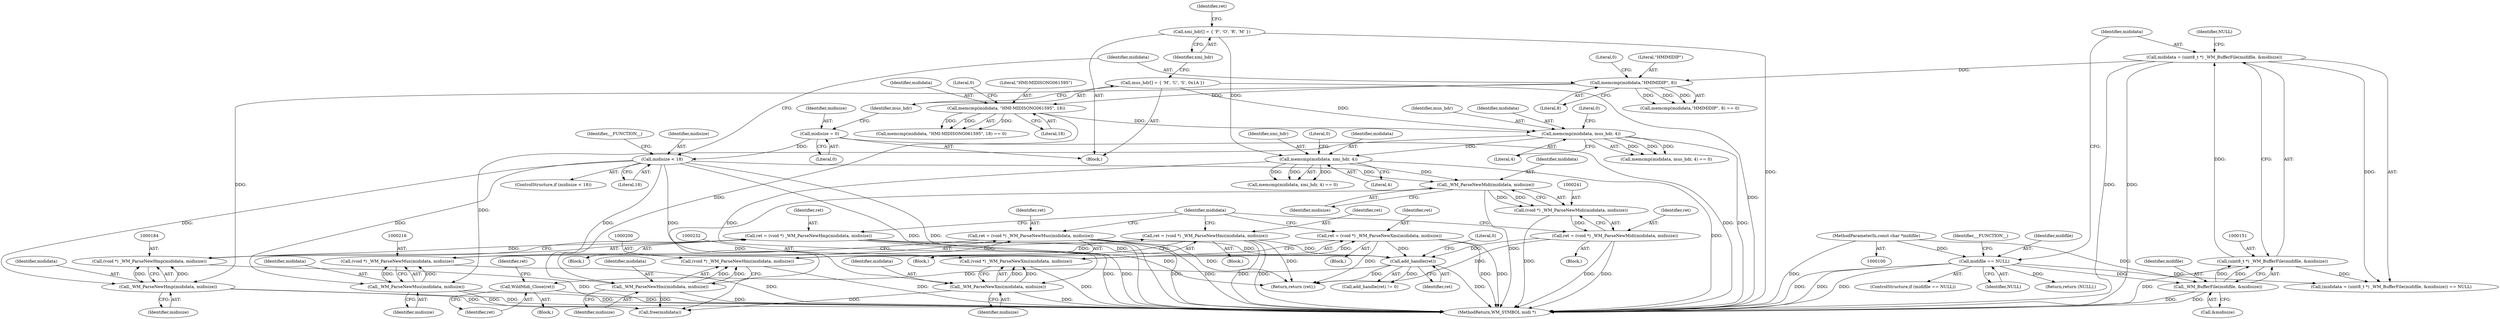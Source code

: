 digraph "0_wildmidi_814f31d8eceda8401eb812fc2e94ed143fdad0ab@pointer" {
"1000256" [label="(Call,WildMidi_Close(ret))"];
"1000252" [label="(Call,add_handle(ret))"];
"1000181" [label="(Call,ret = (void *) _WM_ParseNewHmp(mididata, midisize))"];
"1000183" [label="(Call,(void *) _WM_ParseNewHmp(mididata, midisize))"];
"1000185" [label="(Call,_WM_ParseNewHmp(mididata, midisize))"];
"1000175" [label="(Call,memcmp(mididata,\"HMIMIDIP\", 8))"];
"1000148" [label="(Call,mididata = (uint8_t *) _WM_BufferFile(midifile, &midisize))"];
"1000150" [label="(Call,(uint8_t *) _WM_BufferFile(midifile, &midisize))"];
"1000152" [label="(Call,_WM_BufferFile(midifile, &midisize))"];
"1000134" [label="(Call,midifile == NULL)"];
"1000101" [label="(MethodParameterIn,const char *midifile)"];
"1000161" [label="(Call,midisize < 18)"];
"1000108" [label="(Call,midisize = 0)"];
"1000238" [label="(Call,ret = (void *) _WM_ParseNewMidi(mididata, midisize))"];
"1000240" [label="(Call,(void *) _WM_ParseNewMidi(mididata, midisize))"];
"1000242" [label="(Call,_WM_ParseNewMidi(mididata, midisize))"];
"1000223" [label="(Call,memcmp(mididata, xmi_hdr, 4))"];
"1000207" [label="(Call,memcmp(mididata, mus_hdr, 4))"];
"1000191" [label="(Call,memcmp(mididata, \"HMI-MIDISONG061595\", 18))"];
"1000112" [label="(Call,mus_hdr[] = { 'M', 'U', 'S', 0x1A })"];
"1000115" [label="(Call,xmi_hdr[] = { 'F', 'O', 'R', 'M' })"];
"1000213" [label="(Call,ret = (void *) _WM_ParseNewMus(mididata, midisize))"];
"1000215" [label="(Call,(void *) _WM_ParseNewMus(mididata, midisize))"];
"1000217" [label="(Call,_WM_ParseNewMus(mididata, midisize))"];
"1000229" [label="(Call,ret = (void *) _WM_ParseNewXmi(mididata, midisize))"];
"1000231" [label="(Call,(void *) _WM_ParseNewXmi(mididata, midisize))"];
"1000233" [label="(Call,_WM_ParseNewXmi(mididata, midisize))"];
"1000197" [label="(Call,ret = (void *) _WM_ParseNewHmi(mididata, midisize))"];
"1000199" [label="(Call,(void *) _WM_ParseNewHmi(mididata, midisize))"];
"1000201" [label="(Call,_WM_ParseNewHmi(mididata, midisize))"];
"1000161" [label="(Call,midisize < 18)"];
"1000257" [label="(Identifier,ret)"];
"1000191" [label="(Call,memcmp(mididata, \"HMI-MIDISONG061595\", 18))"];
"1000149" [label="(Identifier,mididata)"];
"1000217" [label="(Call,_WM_ParseNewMus(mididata, midisize))"];
"1000153" [label="(Identifier,midifile)"];
"1000180" [label="(Block,)"];
"1000194" [label="(Literal,18)"];
"1000255" [label="(Block,)"];
"1000198" [label="(Identifier,ret)"];
"1000176" [label="(Identifier,mididata)"];
"1000150" [label="(Call,(uint8_t *) _WM_BufferFile(midifile, &midisize))"];
"1000144" [label="(Return,return (NULL);)"];
"1000228" [label="(Block,)"];
"1000261" [label="(Return,return (ret);)"];
"1000154" [label="(Call,&midisize)"];
"1000181" [label="(Call,ret = (void *) _WM_ParseNewHmp(mididata, midisize))"];
"1000190" [label="(Call,memcmp(mididata, \"HMI-MIDISONG061595\", 18) == 0)"];
"1000119" [label="(Identifier,ret)"];
"1000263" [label="(MethodReturn,WM_SYMBOL midi *)"];
"1000147" [label="(Call,(mididata = (uint8_t *) _WM_BufferFile(midifile, &midisize)) == NULL)"];
"1000256" [label="(Call,WildMidi_Close(ret))"];
"1000237" [label="(Block,)"];
"1000206" [label="(Call,memcmp(mididata, mus_hdr, 4) == 0)"];
"1000133" [label="(ControlStructure,if (midifile == NULL))"];
"1000139" [label="(Identifier,__FUNCTION__)"];
"1000102" [label="(Block,)"];
"1000213" [label="(Call,ret = (void *) _WM_ParseNewMus(mididata, midisize))"];
"1000238" [label="(Call,ret = (void *) _WM_ParseNewMidi(mididata, midisize))"];
"1000227" [label="(Literal,0)"];
"1000239" [label="(Identifier,ret)"];
"1000183" [label="(Call,(void *) _WM_ParseNewHmp(mididata, midisize))"];
"1000244" [label="(Identifier,midisize)"];
"1000251" [label="(Call,add_handle(ret) != 0)"];
"1000202" [label="(Identifier,mididata)"];
"1000193" [label="(Literal,\"HMI-MIDISONG061595\")"];
"1000219" [label="(Identifier,midisize)"];
"1000156" [label="(Identifier,NULL)"];
"1000177" [label="(Literal,\"HMIMIDIP\")"];
"1000224" [label="(Identifier,mididata)"];
"1000207" [label="(Call,memcmp(mididata, mus_hdr, 4))"];
"1000199" [label="(Call,(void *) _WM_ParseNewHmi(mididata, midisize))"];
"1000192" [label="(Identifier,mididata)"];
"1000226" [label="(Literal,4)"];
"1000185" [label="(Call,_WM_ParseNewHmp(mididata, midisize))"];
"1000242" [label="(Call,_WM_ParseNewMidi(mididata, midisize))"];
"1000208" [label="(Identifier,mididata)"];
"1000243" [label="(Identifier,mididata)"];
"1000215" [label="(Call,(void *) _WM_ParseNewMus(mididata, midisize))"];
"1000230" [label="(Identifier,ret)"];
"1000101" [label="(MethodParameterIn,const char *midifile)"];
"1000175" [label="(Call,memcmp(mididata,\"HMIMIDIP\", 8))"];
"1000166" [label="(Identifier,__FUNCTION__)"];
"1000174" [label="(Call,memcmp(mididata,\"HMIMIDIP\", 8) == 0)"];
"1000246" [label="(Identifier,mididata)"];
"1000212" [label="(Block,)"];
"1000196" [label="(Block,)"];
"1000225" [label="(Identifier,xmi_hdr)"];
"1000160" [label="(ControlStructure,if (midisize < 18))"];
"1000253" [label="(Identifier,ret)"];
"1000195" [label="(Literal,0)"];
"1000234" [label="(Identifier,mididata)"];
"1000182" [label="(Identifier,ret)"];
"1000223" [label="(Call,memcmp(mididata, xmi_hdr, 4))"];
"1000218" [label="(Identifier,mididata)"];
"1000179" [label="(Literal,0)"];
"1000214" [label="(Identifier,ret)"];
"1000240" [label="(Call,(void *) _WM_ParseNewMidi(mididata, midisize))"];
"1000110" [label="(Literal,0)"];
"1000187" [label="(Identifier,midisize)"];
"1000109" [label="(Identifier,midisize)"];
"1000148" [label="(Call,mididata = (uint8_t *) _WM_BufferFile(midifile, &midisize))"];
"1000211" [label="(Literal,0)"];
"1000113" [label="(Identifier,mus_hdr)"];
"1000162" [label="(Identifier,midisize)"];
"1000231" [label="(Call,(void *) _WM_ParseNewXmi(mididata, midisize))"];
"1000233" [label="(Call,_WM_ParseNewXmi(mididata, midisize))"];
"1000115" [label="(Call,xmi_hdr[] = { 'F', 'O', 'R', 'M' })"];
"1000186" [label="(Identifier,mididata)"];
"1000235" [label="(Identifier,midisize)"];
"1000135" [label="(Identifier,midifile)"];
"1000197" [label="(Call,ret = (void *) _WM_ParseNewHmi(mididata, midisize))"];
"1000210" [label="(Literal,4)"];
"1000229" [label="(Call,ret = (void *) _WM_ParseNewXmi(mididata, midisize))"];
"1000254" [label="(Literal,0)"];
"1000203" [label="(Identifier,midisize)"];
"1000163" [label="(Literal,18)"];
"1000201" [label="(Call,_WM_ParseNewHmi(mididata, midisize))"];
"1000245" [label="(Call,free(mididata))"];
"1000136" [label="(Identifier,NULL)"];
"1000112" [label="(Call,mus_hdr[] = { 'M', 'U', 'S', 0x1A })"];
"1000152" [label="(Call,_WM_BufferFile(midifile, &midisize))"];
"1000209" [label="(Identifier,mus_hdr)"];
"1000259" [label="(Identifier,ret)"];
"1000178" [label="(Literal,8)"];
"1000252" [label="(Call,add_handle(ret))"];
"1000108" [label="(Call,midisize = 0)"];
"1000134" [label="(Call,midifile == NULL)"];
"1000116" [label="(Identifier,xmi_hdr)"];
"1000222" [label="(Call,memcmp(mididata, xmi_hdr, 4) == 0)"];
"1000256" -> "1000255"  [label="AST: "];
"1000256" -> "1000257"  [label="CFG: "];
"1000257" -> "1000256"  [label="AST: "];
"1000259" -> "1000256"  [label="CFG: "];
"1000256" -> "1000263"  [label="DDG: "];
"1000252" -> "1000256"  [label="DDG: "];
"1000252" -> "1000251"  [label="AST: "];
"1000252" -> "1000253"  [label="CFG: "];
"1000253" -> "1000252"  [label="AST: "];
"1000254" -> "1000252"  [label="CFG: "];
"1000252" -> "1000263"  [label="DDG: "];
"1000252" -> "1000251"  [label="DDG: "];
"1000181" -> "1000252"  [label="DDG: "];
"1000238" -> "1000252"  [label="DDG: "];
"1000213" -> "1000252"  [label="DDG: "];
"1000229" -> "1000252"  [label="DDG: "];
"1000197" -> "1000252"  [label="DDG: "];
"1000252" -> "1000261"  [label="DDG: "];
"1000181" -> "1000180"  [label="AST: "];
"1000181" -> "1000183"  [label="CFG: "];
"1000182" -> "1000181"  [label="AST: "];
"1000183" -> "1000181"  [label="AST: "];
"1000246" -> "1000181"  [label="CFG: "];
"1000181" -> "1000263"  [label="DDG: "];
"1000181" -> "1000263"  [label="DDG: "];
"1000183" -> "1000181"  [label="DDG: "];
"1000181" -> "1000261"  [label="DDG: "];
"1000183" -> "1000185"  [label="CFG: "];
"1000184" -> "1000183"  [label="AST: "];
"1000185" -> "1000183"  [label="AST: "];
"1000183" -> "1000263"  [label="DDG: "];
"1000185" -> "1000183"  [label="DDG: "];
"1000185" -> "1000183"  [label="DDG: "];
"1000185" -> "1000187"  [label="CFG: "];
"1000186" -> "1000185"  [label="AST: "];
"1000187" -> "1000185"  [label="AST: "];
"1000185" -> "1000263"  [label="DDG: "];
"1000175" -> "1000185"  [label="DDG: "];
"1000161" -> "1000185"  [label="DDG: "];
"1000185" -> "1000245"  [label="DDG: "];
"1000175" -> "1000174"  [label="AST: "];
"1000175" -> "1000178"  [label="CFG: "];
"1000176" -> "1000175"  [label="AST: "];
"1000177" -> "1000175"  [label="AST: "];
"1000178" -> "1000175"  [label="AST: "];
"1000179" -> "1000175"  [label="CFG: "];
"1000175" -> "1000174"  [label="DDG: "];
"1000175" -> "1000174"  [label="DDG: "];
"1000175" -> "1000174"  [label="DDG: "];
"1000148" -> "1000175"  [label="DDG: "];
"1000175" -> "1000191"  [label="DDG: "];
"1000148" -> "1000147"  [label="AST: "];
"1000148" -> "1000150"  [label="CFG: "];
"1000149" -> "1000148"  [label="AST: "];
"1000150" -> "1000148"  [label="AST: "];
"1000156" -> "1000148"  [label="CFG: "];
"1000148" -> "1000263"  [label="DDG: "];
"1000148" -> "1000263"  [label="DDG: "];
"1000148" -> "1000147"  [label="DDG: "];
"1000150" -> "1000148"  [label="DDG: "];
"1000150" -> "1000152"  [label="CFG: "];
"1000151" -> "1000150"  [label="AST: "];
"1000152" -> "1000150"  [label="AST: "];
"1000150" -> "1000263"  [label="DDG: "];
"1000150" -> "1000147"  [label="DDG: "];
"1000152" -> "1000150"  [label="DDG: "];
"1000152" -> "1000150"  [label="DDG: "];
"1000152" -> "1000154"  [label="CFG: "];
"1000153" -> "1000152"  [label="AST: "];
"1000154" -> "1000152"  [label="AST: "];
"1000152" -> "1000263"  [label="DDG: "];
"1000152" -> "1000263"  [label="DDG: "];
"1000134" -> "1000152"  [label="DDG: "];
"1000101" -> "1000152"  [label="DDG: "];
"1000134" -> "1000133"  [label="AST: "];
"1000134" -> "1000136"  [label="CFG: "];
"1000135" -> "1000134"  [label="AST: "];
"1000136" -> "1000134"  [label="AST: "];
"1000139" -> "1000134"  [label="CFG: "];
"1000149" -> "1000134"  [label="CFG: "];
"1000134" -> "1000263"  [label="DDG: "];
"1000134" -> "1000263"  [label="DDG: "];
"1000134" -> "1000263"  [label="DDG: "];
"1000101" -> "1000134"  [label="DDG: "];
"1000134" -> "1000144"  [label="DDG: "];
"1000134" -> "1000147"  [label="DDG: "];
"1000101" -> "1000100"  [label="AST: "];
"1000101" -> "1000263"  [label="DDG: "];
"1000161" -> "1000160"  [label="AST: "];
"1000161" -> "1000163"  [label="CFG: "];
"1000162" -> "1000161"  [label="AST: "];
"1000163" -> "1000161"  [label="AST: "];
"1000166" -> "1000161"  [label="CFG: "];
"1000176" -> "1000161"  [label="CFG: "];
"1000161" -> "1000263"  [label="DDG: "];
"1000161" -> "1000263"  [label="DDG: "];
"1000108" -> "1000161"  [label="DDG: "];
"1000161" -> "1000201"  [label="DDG: "];
"1000161" -> "1000217"  [label="DDG: "];
"1000161" -> "1000233"  [label="DDG: "];
"1000161" -> "1000242"  [label="DDG: "];
"1000108" -> "1000102"  [label="AST: "];
"1000108" -> "1000110"  [label="CFG: "];
"1000109" -> "1000108"  [label="AST: "];
"1000110" -> "1000108"  [label="AST: "];
"1000113" -> "1000108"  [label="CFG: "];
"1000108" -> "1000263"  [label="DDG: "];
"1000238" -> "1000237"  [label="AST: "];
"1000238" -> "1000240"  [label="CFG: "];
"1000239" -> "1000238"  [label="AST: "];
"1000240" -> "1000238"  [label="AST: "];
"1000246" -> "1000238"  [label="CFG: "];
"1000238" -> "1000263"  [label="DDG: "];
"1000238" -> "1000263"  [label="DDG: "];
"1000240" -> "1000238"  [label="DDG: "];
"1000238" -> "1000261"  [label="DDG: "];
"1000240" -> "1000242"  [label="CFG: "];
"1000241" -> "1000240"  [label="AST: "];
"1000242" -> "1000240"  [label="AST: "];
"1000240" -> "1000263"  [label="DDG: "];
"1000242" -> "1000240"  [label="DDG: "];
"1000242" -> "1000240"  [label="DDG: "];
"1000242" -> "1000244"  [label="CFG: "];
"1000243" -> "1000242"  [label="AST: "];
"1000244" -> "1000242"  [label="AST: "];
"1000242" -> "1000263"  [label="DDG: "];
"1000223" -> "1000242"  [label="DDG: "];
"1000242" -> "1000245"  [label="DDG: "];
"1000223" -> "1000222"  [label="AST: "];
"1000223" -> "1000226"  [label="CFG: "];
"1000224" -> "1000223"  [label="AST: "];
"1000225" -> "1000223"  [label="AST: "];
"1000226" -> "1000223"  [label="AST: "];
"1000227" -> "1000223"  [label="CFG: "];
"1000223" -> "1000263"  [label="DDG: "];
"1000223" -> "1000222"  [label="DDG: "];
"1000223" -> "1000222"  [label="DDG: "];
"1000223" -> "1000222"  [label="DDG: "];
"1000207" -> "1000223"  [label="DDG: "];
"1000115" -> "1000223"  [label="DDG: "];
"1000223" -> "1000233"  [label="DDG: "];
"1000207" -> "1000206"  [label="AST: "];
"1000207" -> "1000210"  [label="CFG: "];
"1000208" -> "1000207"  [label="AST: "];
"1000209" -> "1000207"  [label="AST: "];
"1000210" -> "1000207"  [label="AST: "];
"1000211" -> "1000207"  [label="CFG: "];
"1000207" -> "1000263"  [label="DDG: "];
"1000207" -> "1000206"  [label="DDG: "];
"1000207" -> "1000206"  [label="DDG: "];
"1000207" -> "1000206"  [label="DDG: "];
"1000191" -> "1000207"  [label="DDG: "];
"1000112" -> "1000207"  [label="DDG: "];
"1000207" -> "1000217"  [label="DDG: "];
"1000191" -> "1000190"  [label="AST: "];
"1000191" -> "1000194"  [label="CFG: "];
"1000192" -> "1000191"  [label="AST: "];
"1000193" -> "1000191"  [label="AST: "];
"1000194" -> "1000191"  [label="AST: "];
"1000195" -> "1000191"  [label="CFG: "];
"1000191" -> "1000190"  [label="DDG: "];
"1000191" -> "1000190"  [label="DDG: "];
"1000191" -> "1000190"  [label="DDG: "];
"1000191" -> "1000201"  [label="DDG: "];
"1000112" -> "1000102"  [label="AST: "];
"1000112" -> "1000113"  [label="CFG: "];
"1000113" -> "1000112"  [label="AST: "];
"1000116" -> "1000112"  [label="CFG: "];
"1000112" -> "1000263"  [label="DDG: "];
"1000115" -> "1000102"  [label="AST: "];
"1000115" -> "1000116"  [label="CFG: "];
"1000116" -> "1000115"  [label="AST: "];
"1000119" -> "1000115"  [label="CFG: "];
"1000115" -> "1000263"  [label="DDG: "];
"1000213" -> "1000212"  [label="AST: "];
"1000213" -> "1000215"  [label="CFG: "];
"1000214" -> "1000213"  [label="AST: "];
"1000215" -> "1000213"  [label="AST: "];
"1000246" -> "1000213"  [label="CFG: "];
"1000213" -> "1000263"  [label="DDG: "];
"1000213" -> "1000263"  [label="DDG: "];
"1000215" -> "1000213"  [label="DDG: "];
"1000213" -> "1000261"  [label="DDG: "];
"1000215" -> "1000217"  [label="CFG: "];
"1000216" -> "1000215"  [label="AST: "];
"1000217" -> "1000215"  [label="AST: "];
"1000215" -> "1000263"  [label="DDG: "];
"1000217" -> "1000215"  [label="DDG: "];
"1000217" -> "1000215"  [label="DDG: "];
"1000217" -> "1000219"  [label="CFG: "];
"1000218" -> "1000217"  [label="AST: "];
"1000219" -> "1000217"  [label="AST: "];
"1000217" -> "1000263"  [label="DDG: "];
"1000217" -> "1000245"  [label="DDG: "];
"1000229" -> "1000228"  [label="AST: "];
"1000229" -> "1000231"  [label="CFG: "];
"1000230" -> "1000229"  [label="AST: "];
"1000231" -> "1000229"  [label="AST: "];
"1000246" -> "1000229"  [label="CFG: "];
"1000229" -> "1000263"  [label="DDG: "];
"1000229" -> "1000263"  [label="DDG: "];
"1000231" -> "1000229"  [label="DDG: "];
"1000229" -> "1000261"  [label="DDG: "];
"1000231" -> "1000233"  [label="CFG: "];
"1000232" -> "1000231"  [label="AST: "];
"1000233" -> "1000231"  [label="AST: "];
"1000231" -> "1000263"  [label="DDG: "];
"1000233" -> "1000231"  [label="DDG: "];
"1000233" -> "1000231"  [label="DDG: "];
"1000233" -> "1000235"  [label="CFG: "];
"1000234" -> "1000233"  [label="AST: "];
"1000235" -> "1000233"  [label="AST: "];
"1000233" -> "1000263"  [label="DDG: "];
"1000233" -> "1000245"  [label="DDG: "];
"1000197" -> "1000196"  [label="AST: "];
"1000197" -> "1000199"  [label="CFG: "];
"1000198" -> "1000197"  [label="AST: "];
"1000199" -> "1000197"  [label="AST: "];
"1000246" -> "1000197"  [label="CFG: "];
"1000197" -> "1000263"  [label="DDG: "];
"1000197" -> "1000263"  [label="DDG: "];
"1000199" -> "1000197"  [label="DDG: "];
"1000197" -> "1000261"  [label="DDG: "];
"1000199" -> "1000201"  [label="CFG: "];
"1000200" -> "1000199"  [label="AST: "];
"1000201" -> "1000199"  [label="AST: "];
"1000199" -> "1000263"  [label="DDG: "];
"1000201" -> "1000199"  [label="DDG: "];
"1000201" -> "1000199"  [label="DDG: "];
"1000201" -> "1000203"  [label="CFG: "];
"1000202" -> "1000201"  [label="AST: "];
"1000203" -> "1000201"  [label="AST: "];
"1000201" -> "1000263"  [label="DDG: "];
"1000201" -> "1000245"  [label="DDG: "];
}

